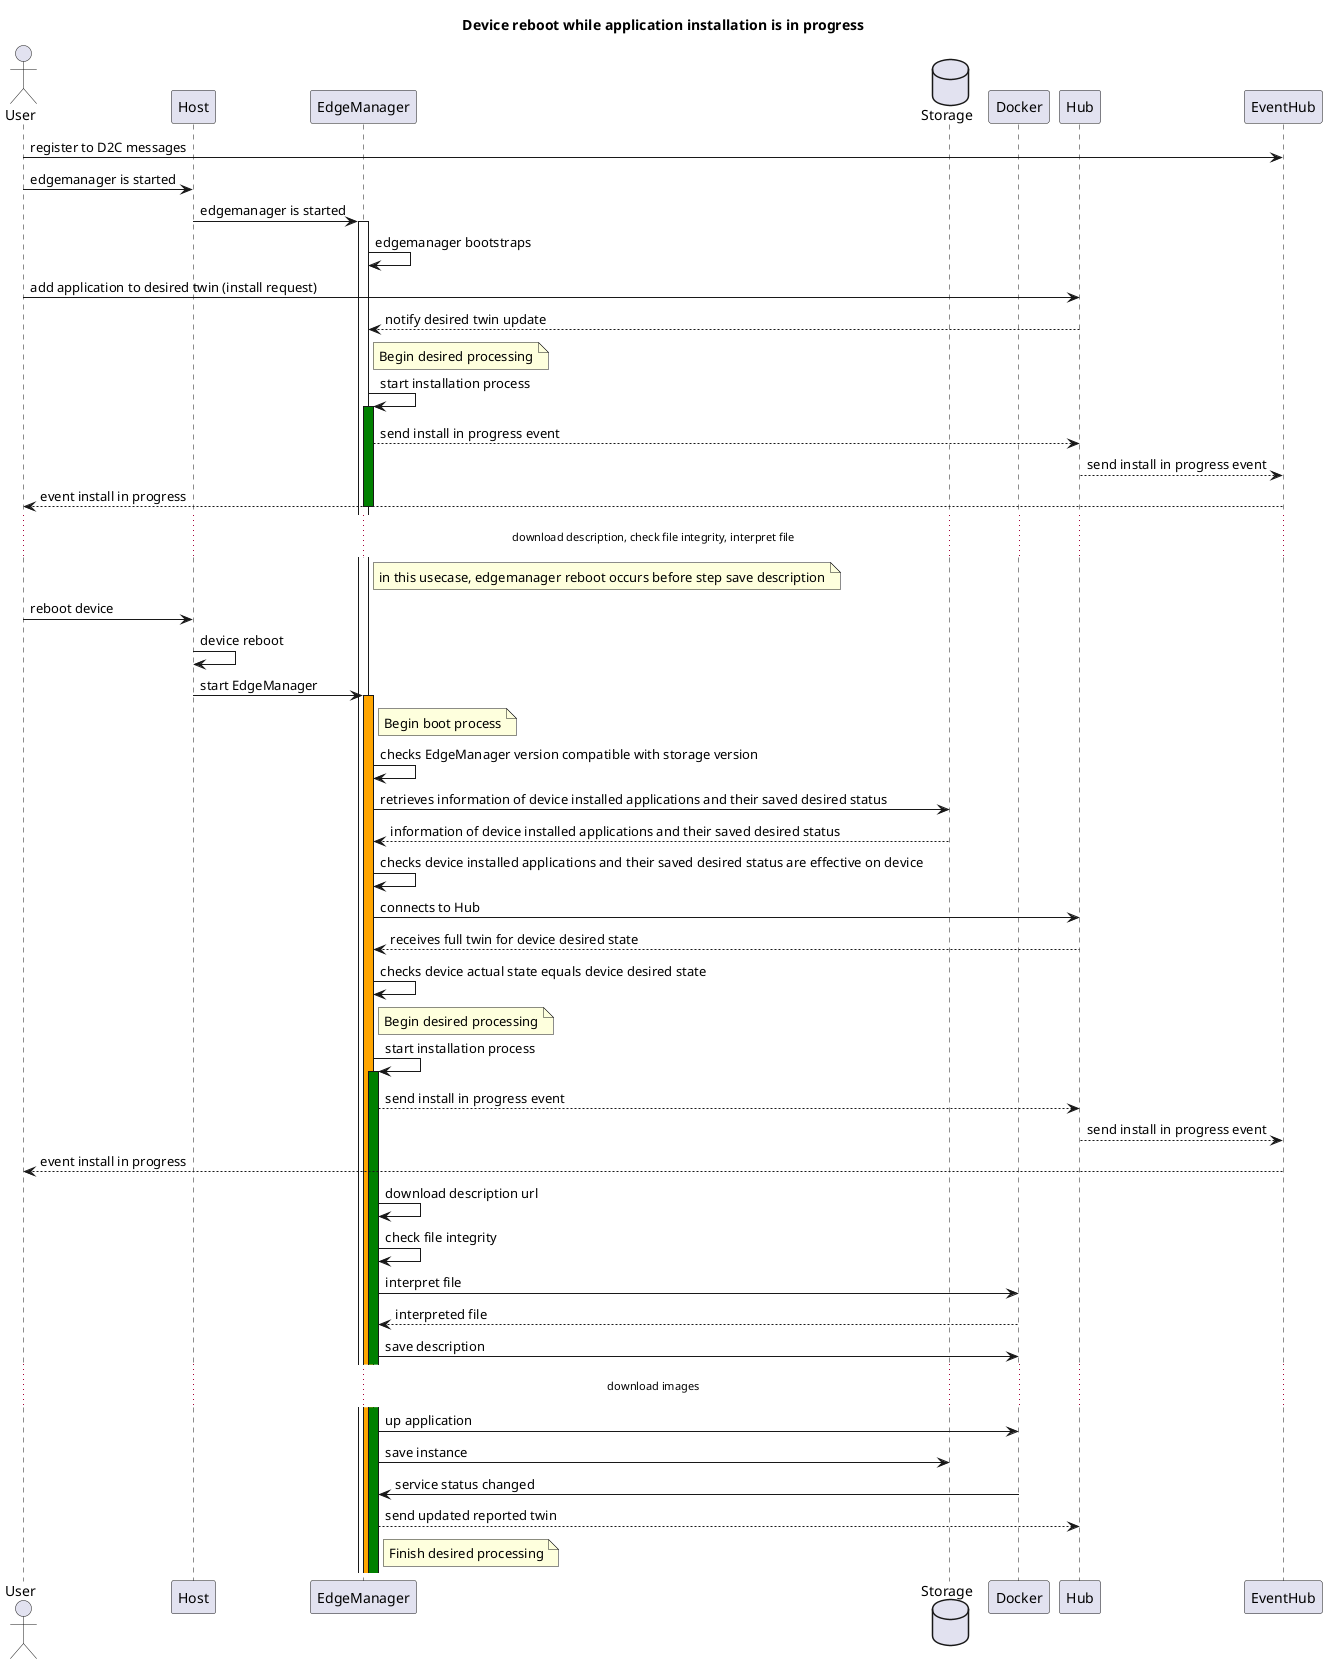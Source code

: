 @startuml
title Device reboot while application installation is in progress

actor User
participant Host
participant EdgeManager as EM
database Storage as Stor
participant Docker as Dock
participant Hub as Hub
participant EventHub as EH

User -> EH : register to D2C messages
User -> Host : edgemanager is started
Host -> EM : edgemanager is started
activate EM
EM -> EM : edgemanager bootstraps
User -> Hub : add application to desired twin (install request)
Hub --> EM : notify desired twin update
note right of EM
Begin desired processing
end note
EM -> EM: start installation process
activate EM #Green
EM --> Hub : send install in progress event
Hub --> EH : send install in progress event
EH --> User : event install in progress
deactivate EM
... download description, check file integrity, interpret file ...
note right of EM
in this usecase, edgemanager reboot occurs before step save description
end note
User -> Host : reboot device
Host -> Host : device reboot
Host -> EM : start EdgeManager
activate EM #Orange
note right of EM
Begin boot process
end note
EM -> EM : checks EdgeManager version compatible with storage version
EM -> Stor : retrieves information of device installed applications and their saved desired status
Stor --> EM : information of device installed applications and their saved desired status
EM -> EM : checks device installed applications and their saved desired status are effective on device
EM -> Hub : connects to Hub
Hub --> EM : receives full twin for device desired state
EM -> EM : checks device actual state equals device desired state
note right of EM
Begin desired processing
end note
EM -> EM: start installation process
activate EM #Green
EM --> Hub : send install in progress event
Hub --> EH : send install in progress event
EH --> User : event install in progress
EM -> EM : download description url
EM -> EM : check file integrity
EM -> Dock : interpret file
Dock --> EM : interpreted file
EM -> Dock : save description
... download images ...
EM -> Dock : up application
EM -> Stor : save instance
Dock -> EM : service status changed
EM --> Hub : send updated reported twin
note right of EM
Finish desired processing
end note
@enduml
